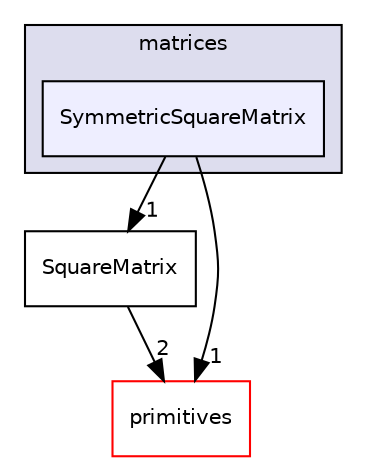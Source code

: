digraph "src/OpenFOAM/matrices/SymmetricSquareMatrix" {
  bgcolor=transparent;
  compound=true
  node [ fontsize="10", fontname="Helvetica"];
  edge [ labelfontsize="10", labelfontname="Helvetica"];
  subgraph clusterdir_b07477ab37bc0cd7eb28fb569c691c21 {
    graph [ bgcolor="#ddddee", pencolor="black", label="matrices" fontname="Helvetica", fontsize="10", URL="dir_b07477ab37bc0cd7eb28fb569c691c21.html"]
  dir_065029d1b90700fbd81fbc5c2723758f [shape=box, label="SymmetricSquareMatrix", style="filled", fillcolor="#eeeeff", pencolor="black", URL="dir_065029d1b90700fbd81fbc5c2723758f.html"];
  }
  dir_9de91893ed1140d312544af919035e0c [shape=box label="SquareMatrix" URL="dir_9de91893ed1140d312544af919035e0c.html"];
  dir_3e50f45338116b169052b428016851aa [shape=box label="primitives" color="red" URL="dir_3e50f45338116b169052b428016851aa.html"];
  dir_9de91893ed1140d312544af919035e0c->dir_3e50f45338116b169052b428016851aa [headlabel="2", labeldistance=1.5 headhref="dir_002218_002325.html"];
  dir_065029d1b90700fbd81fbc5c2723758f->dir_9de91893ed1140d312544af919035e0c [headlabel="1", labeldistance=1.5 headhref="dir_002219_002218.html"];
  dir_065029d1b90700fbd81fbc5c2723758f->dir_3e50f45338116b169052b428016851aa [headlabel="1", labeldistance=1.5 headhref="dir_002219_002325.html"];
}

